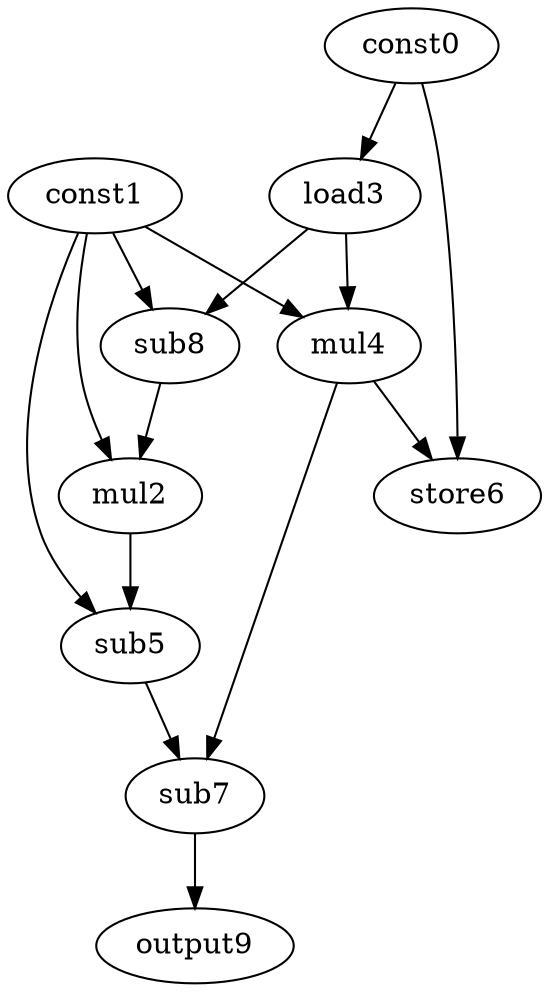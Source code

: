 digraph G { 
const0[opcode=const]; 
const1[opcode=const]; 
mul2[opcode=mul]; 
load3[opcode=load]; 
mul4[opcode=mul]; 
sub5[opcode=sub]; 
store6[opcode=store]; 
sub7[opcode=sub]; 
sub8[opcode=sub]; 
output9[opcode=output]; 
const0->load3[operand=0];
const1->mul4[operand=0];
load3->mul4[operand=1];
const1->sub8[operand=0];
load3->sub8[operand=1];
sub8->mul2[operand=0];
const1->mul2[operand=1];
const0->store6[operand=0];
mul4->store6[operand=1];
const1->sub5[operand=0];
mul2->sub5[operand=1];
mul4->sub7[operand=0];
sub5->sub7[operand=1];
sub7->output9[operand=0];
}
